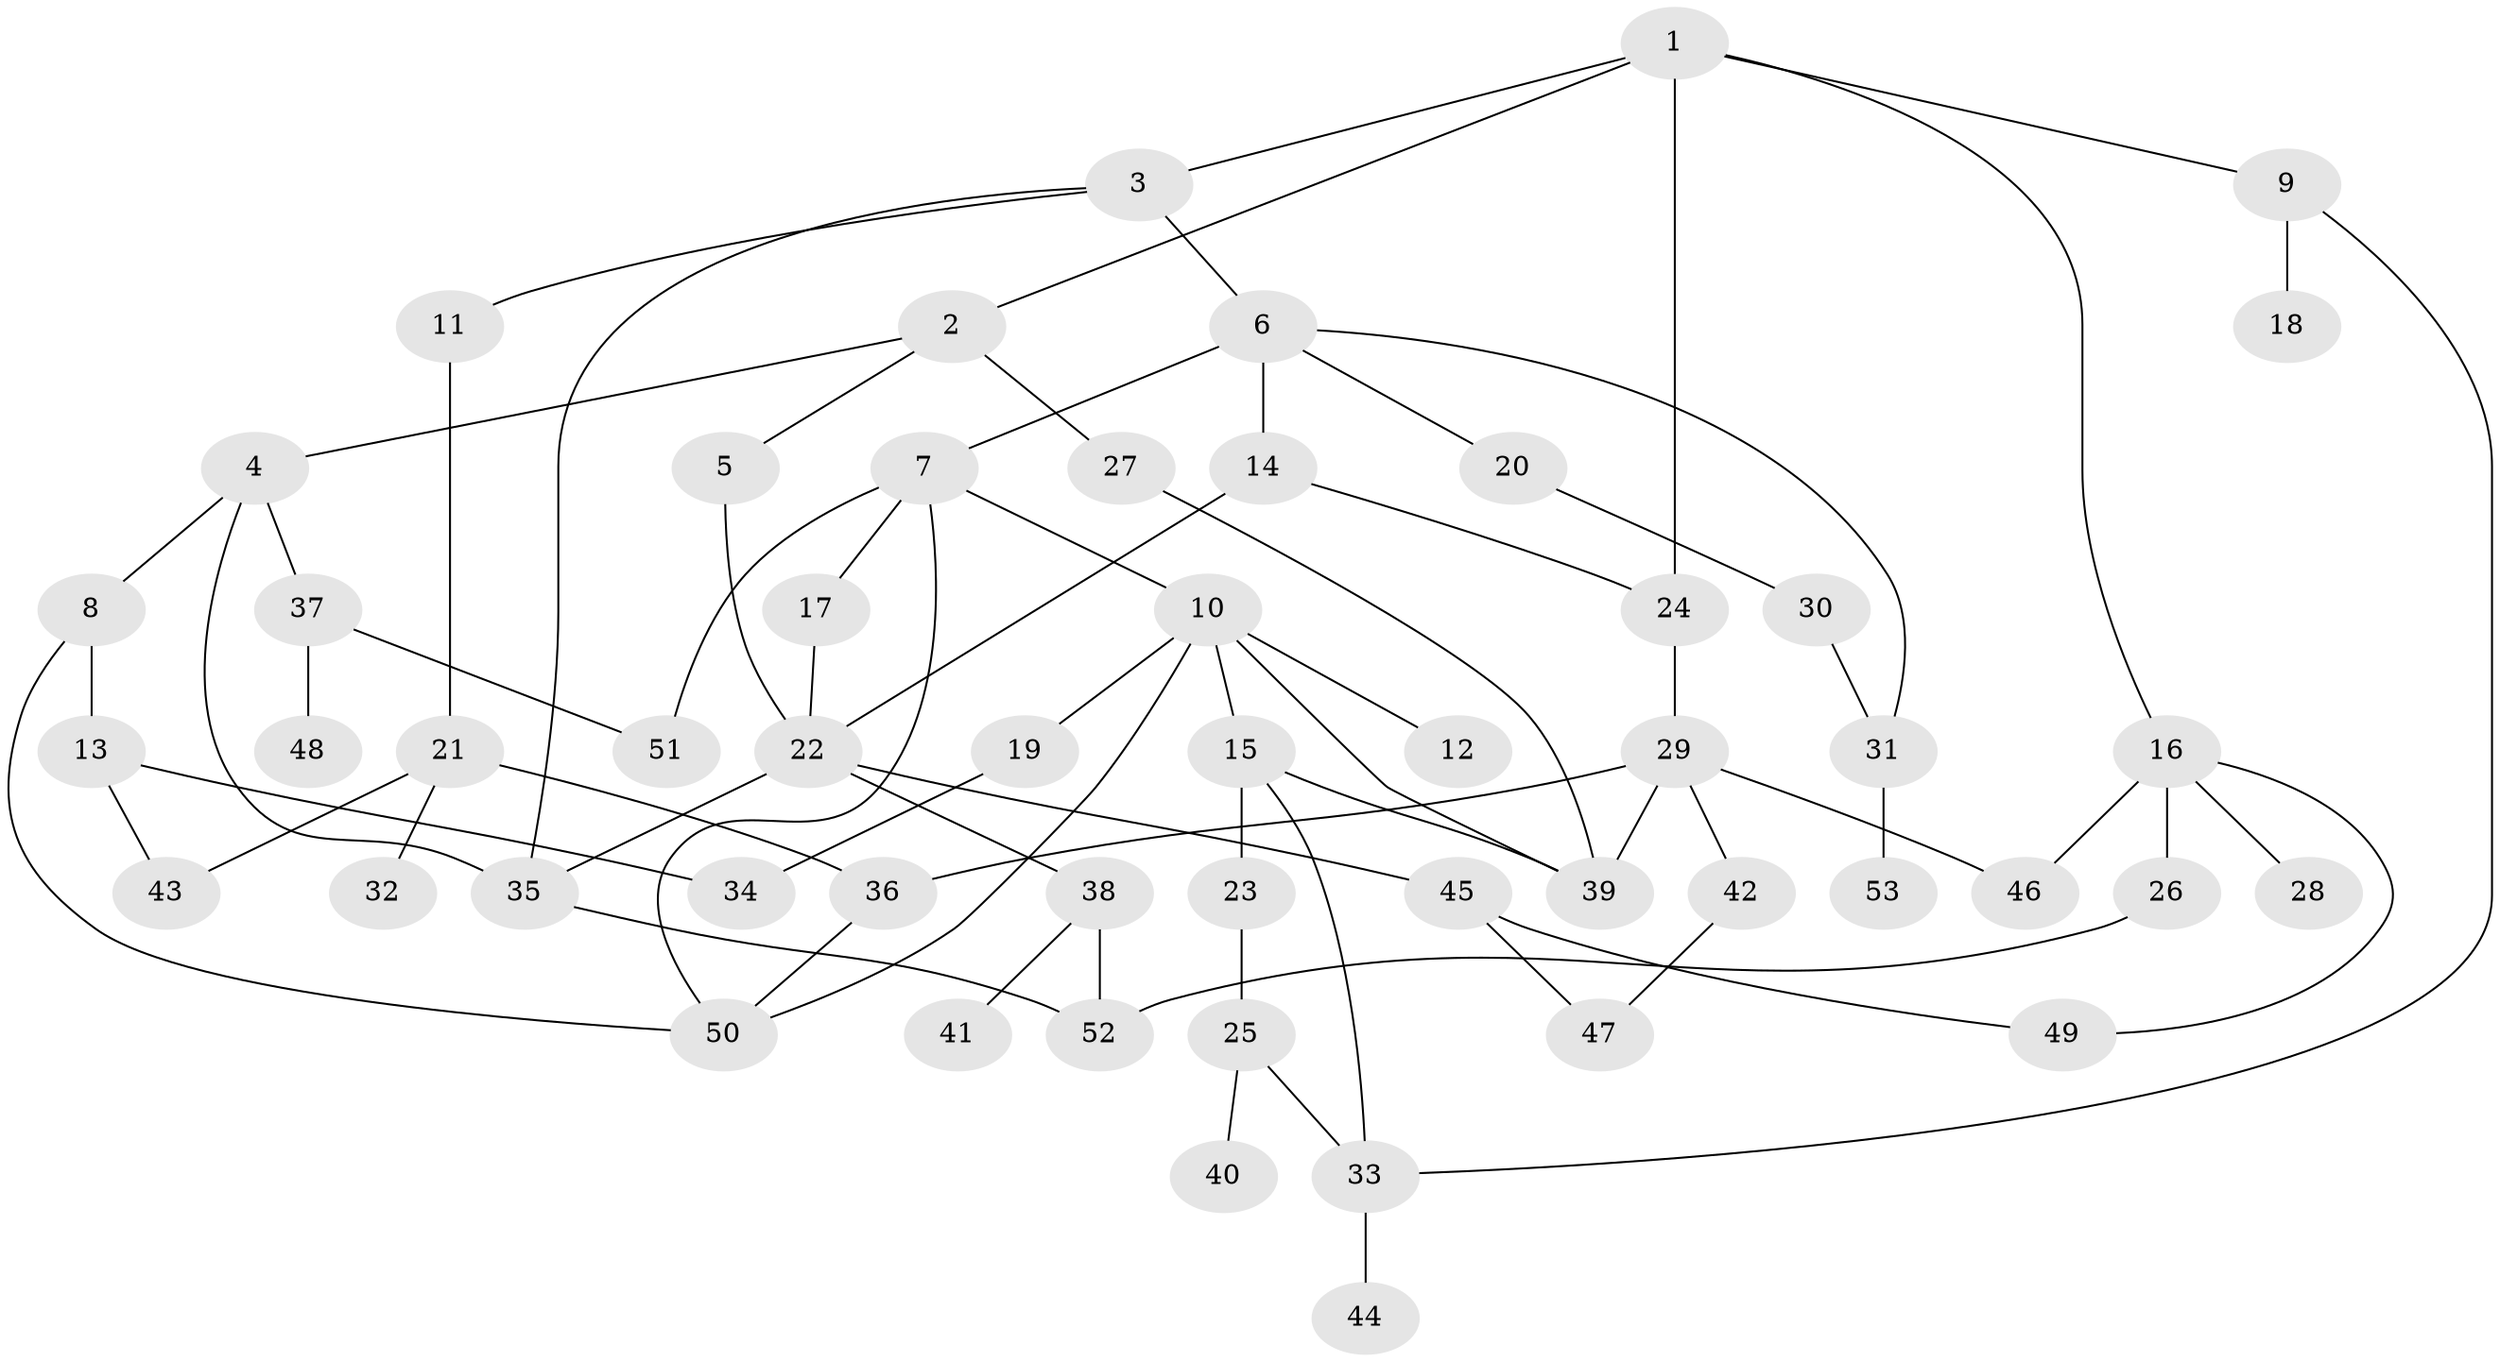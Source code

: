 // coarse degree distribution, {5: 0.15789473684210525, 4: 0.18421052631578946, 3: 0.2631578947368421, 6: 0.02631578947368421, 1: 0.21052631578947367, 2: 0.13157894736842105, 8: 0.02631578947368421}
// Generated by graph-tools (version 1.1) at 2025/36/03/04/25 23:36:07]
// undirected, 53 vertices, 75 edges
graph export_dot {
  node [color=gray90,style=filled];
  1;
  2;
  3;
  4;
  5;
  6;
  7;
  8;
  9;
  10;
  11;
  12;
  13;
  14;
  15;
  16;
  17;
  18;
  19;
  20;
  21;
  22;
  23;
  24;
  25;
  26;
  27;
  28;
  29;
  30;
  31;
  32;
  33;
  34;
  35;
  36;
  37;
  38;
  39;
  40;
  41;
  42;
  43;
  44;
  45;
  46;
  47;
  48;
  49;
  50;
  51;
  52;
  53;
  1 -- 2;
  1 -- 3;
  1 -- 9;
  1 -- 16;
  1 -- 24;
  2 -- 4;
  2 -- 5;
  2 -- 27;
  3 -- 6;
  3 -- 11;
  3 -- 35;
  4 -- 8;
  4 -- 35;
  4 -- 37;
  5 -- 22;
  6 -- 7;
  6 -- 14;
  6 -- 20;
  6 -- 31;
  7 -- 10;
  7 -- 17;
  7 -- 51;
  7 -- 50;
  8 -- 13;
  8 -- 50;
  9 -- 18;
  9 -- 33;
  10 -- 12;
  10 -- 15;
  10 -- 19;
  10 -- 50;
  10 -- 39;
  11 -- 21;
  13 -- 34;
  13 -- 43;
  14 -- 24;
  14 -- 22;
  15 -- 23;
  15 -- 33;
  15 -- 39;
  16 -- 26;
  16 -- 28;
  16 -- 46;
  16 -- 49;
  17 -- 22;
  19 -- 34;
  20 -- 30;
  21 -- 32;
  21 -- 43;
  21 -- 36;
  22 -- 38;
  22 -- 45;
  22 -- 35;
  23 -- 25;
  24 -- 29;
  25 -- 40;
  25 -- 33;
  26 -- 52;
  27 -- 39;
  29 -- 36;
  29 -- 42;
  29 -- 46;
  29 -- 39;
  30 -- 31;
  31 -- 53;
  33 -- 44;
  35 -- 52;
  36 -- 50;
  37 -- 48;
  37 -- 51;
  38 -- 41;
  38 -- 52;
  42 -- 47;
  45 -- 49;
  45 -- 47;
}
